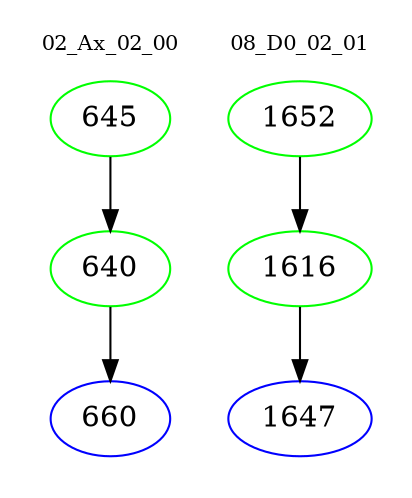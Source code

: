 digraph{
subgraph cluster_0 {
color = white
label = "02_Ax_02_00";
fontsize=10;
T0_645 [label="645", color="green"]
T0_645 -> T0_640 [color="black"]
T0_640 [label="640", color="green"]
T0_640 -> T0_660 [color="black"]
T0_660 [label="660", color="blue"]
}
subgraph cluster_1 {
color = white
label = "08_D0_02_01";
fontsize=10;
T1_1652 [label="1652", color="green"]
T1_1652 -> T1_1616 [color="black"]
T1_1616 [label="1616", color="green"]
T1_1616 -> T1_1647 [color="black"]
T1_1647 [label="1647", color="blue"]
}
}
